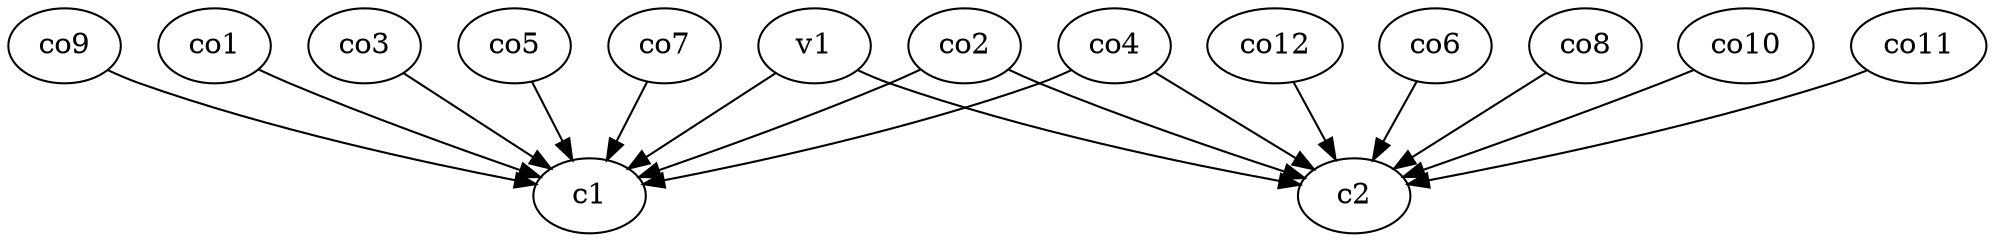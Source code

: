 strict digraph  {
c1;
c2;
v1;
co1;
co2;
co3;
co4;
co5;
co6;
co7;
co8;
co9;
co10;
co11;
co12;
v1 -> c1  [weight=1];
v1 -> c2  [weight=1];
co1 -> c1  [weight=1];
co2 -> c2  [weight=1];
co2 -> c1  [weight=1];
co3 -> c1  [weight=1];
co4 -> c2  [weight=1];
co4 -> c1  [weight=1];
co5 -> c1  [weight=1];
co6 -> c2  [weight=1];
co7 -> c1  [weight=1];
co8 -> c2  [weight=1];
co9 -> c1  [weight=1];
co10 -> c2  [weight=1];
co11 -> c2  [weight=1];
co12 -> c2  [weight=1];
}
